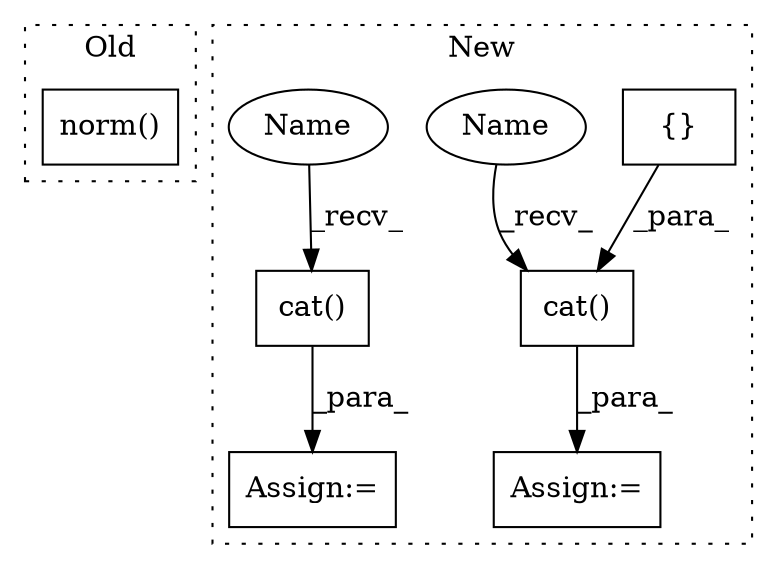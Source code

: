 digraph G {
subgraph cluster0 {
1 [label="norm()" a="75" s="3349" l="22" shape="box"];
label = "Old";
style="dotted";
}
subgraph cluster1 {
2 [label="cat()" a="75" s="3466,3500" l="10,7" shape="box"];
3 [label="{}" a="59" s="3476,3499" l="1,0" shape="box"];
4 [label="cat()" a="75" s="3189,3223" l="10,9" shape="box"];
5 [label="Assign:=" a="68" s="3463" l="3" shape="box"];
6 [label="Assign:=" a="68" s="3186" l="3" shape="box"];
7 [label="Name" a="87" s="3466" l="5" shape="ellipse"];
8 [label="Name" a="87" s="3189" l="5" shape="ellipse"];
label = "New";
style="dotted";
}
2 -> 5 [label="_para_"];
3 -> 2 [label="_para_"];
4 -> 6 [label="_para_"];
7 -> 2 [label="_recv_"];
8 -> 4 [label="_recv_"];
}